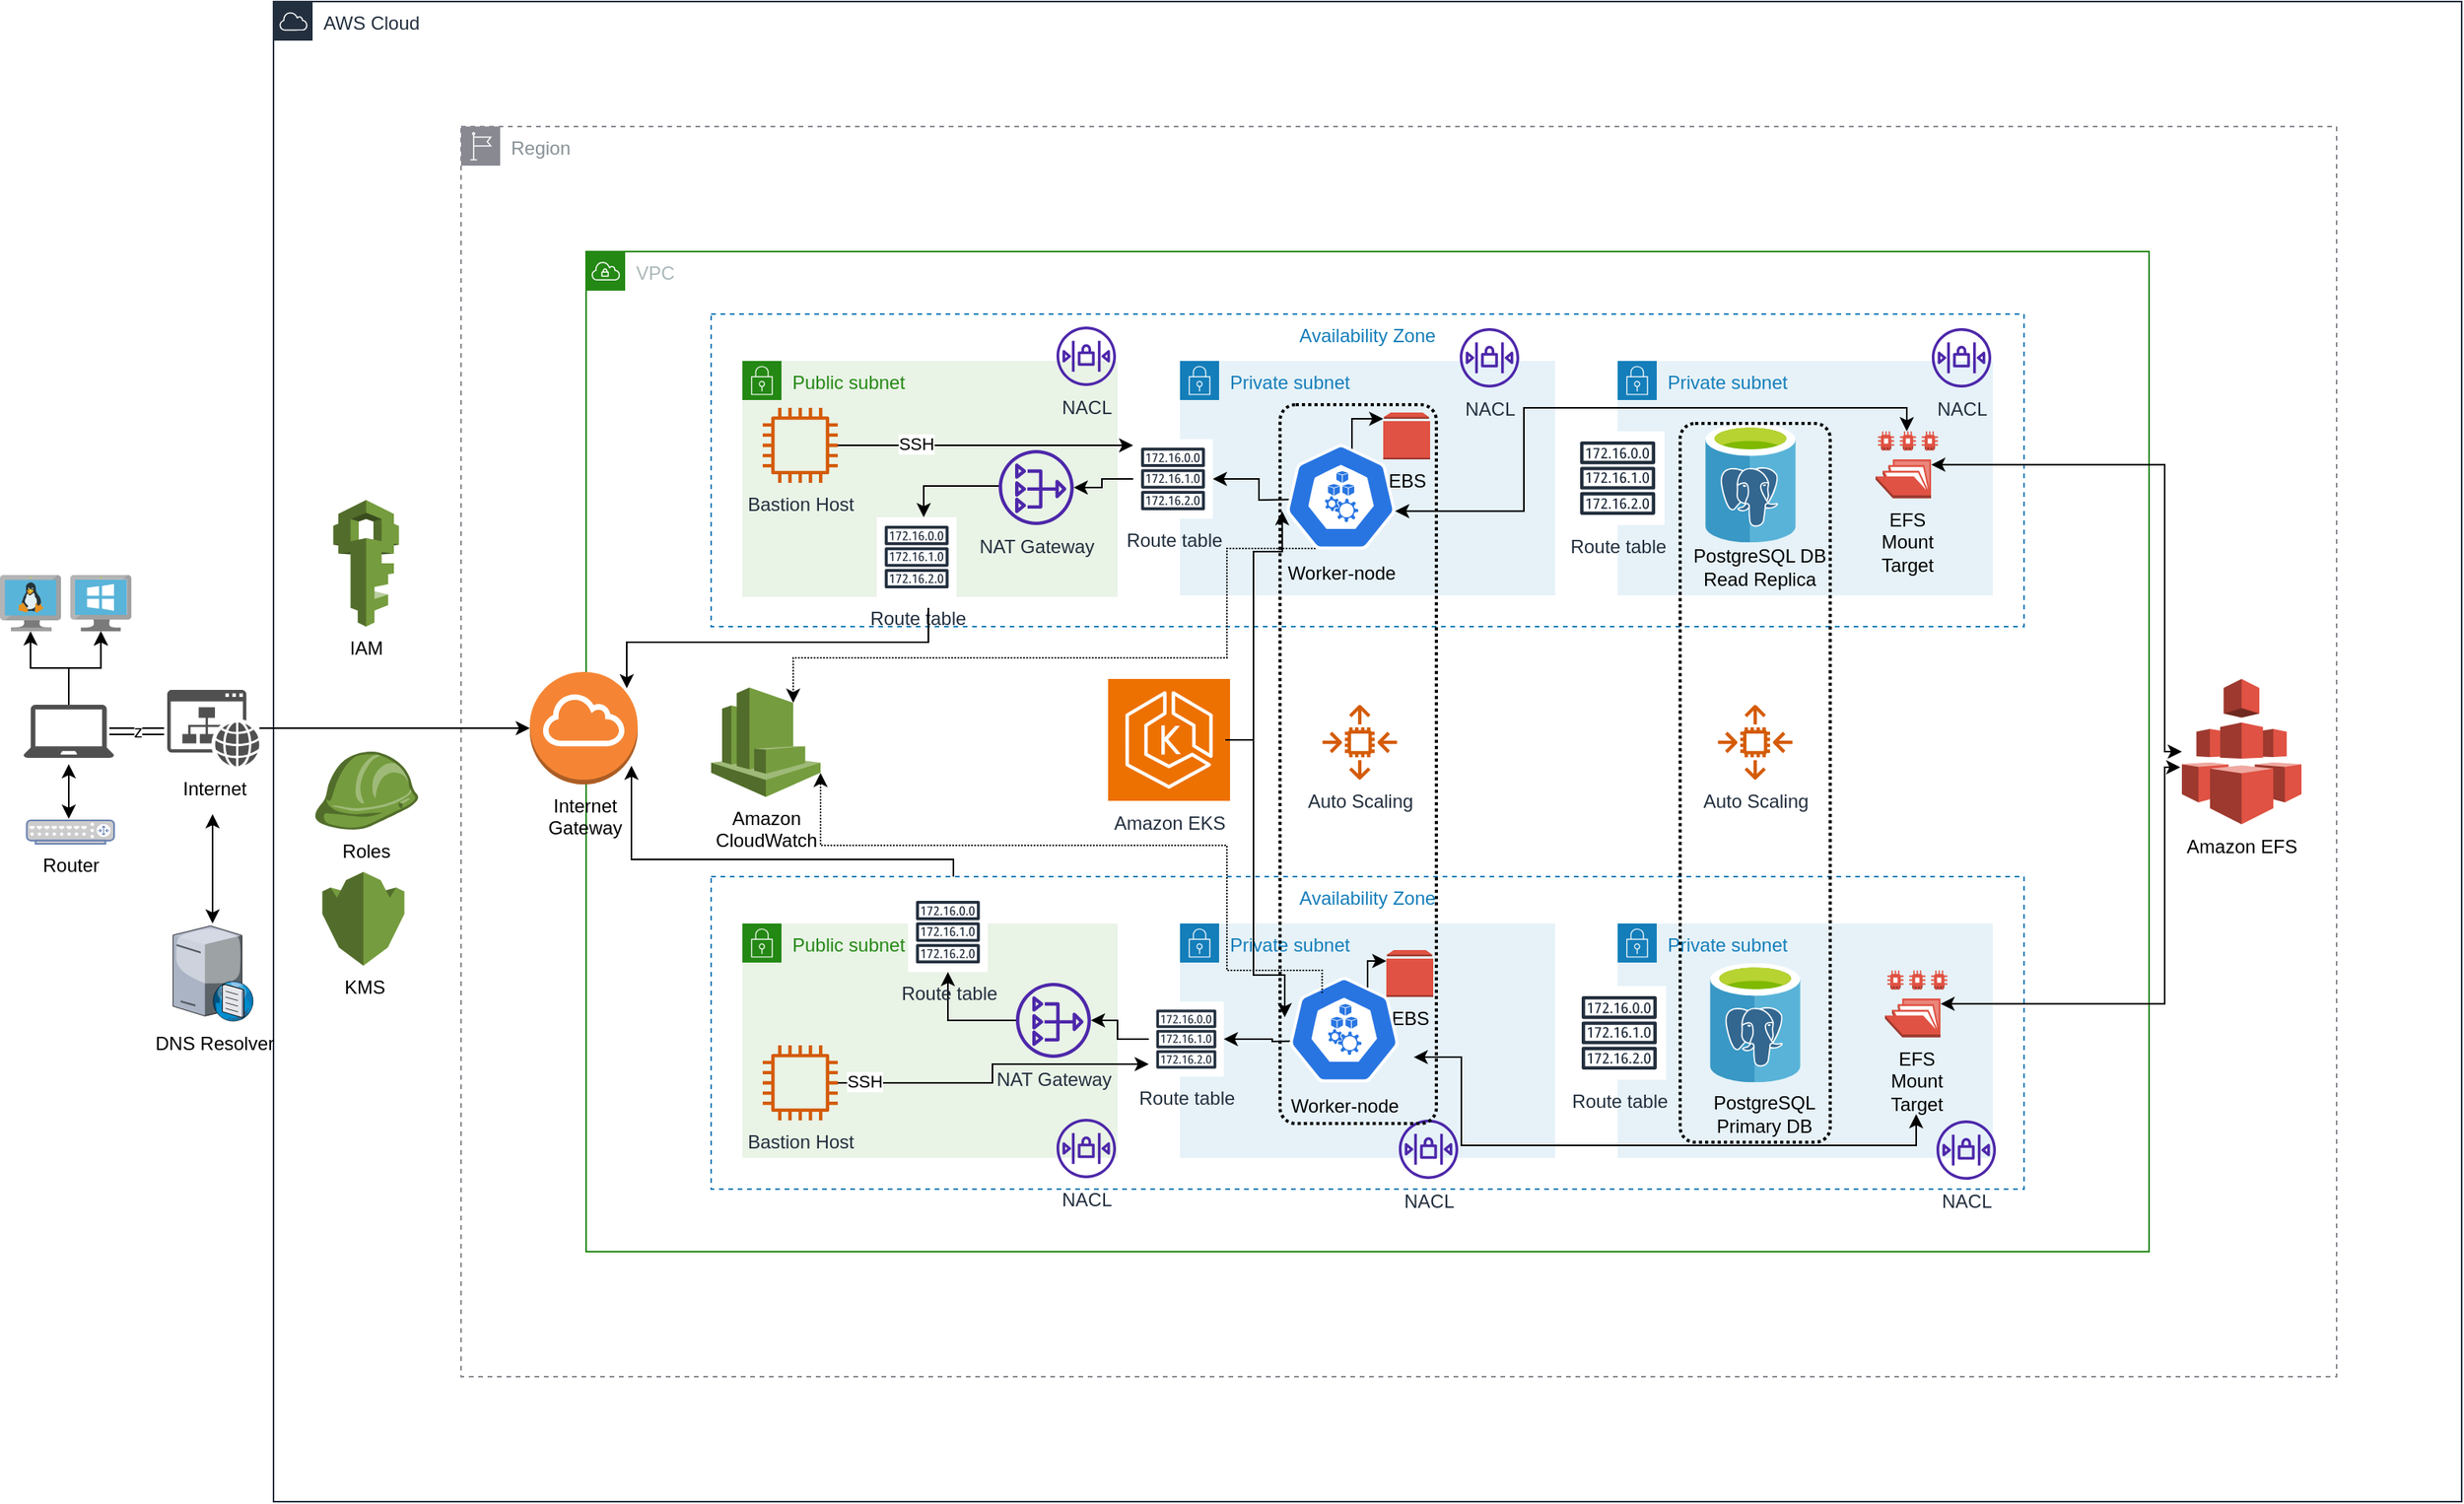 <mxfile version="22.0.8" type="github">
  <diagram name="Page-1" id="8b6d7hMV0Gz6170TD7ij">
    <mxGraphModel dx="2521" dy="1296" grid="1" gridSize="10" guides="1" tooltips="1" connect="1" arrows="1" fold="1" page="1" pageScale="1" pageWidth="1654" pageHeight="1169" math="0" shadow="0">
      <root>
        <mxCell id="0" />
        <mxCell id="1" parent="0" />
        <mxCell id="zMahYsYN_JZd5JUXkMAy-1" value="Region" style="sketch=0;outlineConnect=0;gradientColor=none;html=1;whiteSpace=wrap;fontSize=12;fontStyle=0;shape=mxgraph.aws4.group;grIcon=mxgraph.aws4.group_region;strokeColor=#888991;fillColor=none;verticalAlign=top;align=left;spacingLeft=30;fontColor=#879196;dashed=1;" parent="1" vertex="1">
          <mxGeometry x="320" y="120" width="1200" height="800" as="geometry" />
        </mxCell>
        <mxCell id="zMahYsYN_JZd5JUXkMAy-6" value="VPC" style="points=[[0,0],[0.25,0],[0.5,0],[0.75,0],[1,0],[1,0.25],[1,0.5],[1,0.75],[1,1],[0.75,1],[0.5,1],[0.25,1],[0,1],[0,0.75],[0,0.5],[0,0.25]];outlineConnect=0;gradientColor=none;html=1;whiteSpace=wrap;fontSize=12;fontStyle=0;container=1;pointerEvents=0;collapsible=0;recursiveResize=0;shape=mxgraph.aws4.group;grIcon=mxgraph.aws4.group_vpc;strokeColor=#248814;fillColor=none;verticalAlign=top;align=left;spacingLeft=30;fontColor=#AAB7B8;dashed=0;" parent="1" vertex="1">
          <mxGeometry x="400" y="200" width="1000" height="640" as="geometry" />
        </mxCell>
        <mxCell id="zMahYsYN_JZd5JUXkMAy-7" value="Availability Zone" style="fillColor=none;strokeColor=#147EBA;dashed=1;verticalAlign=top;fontStyle=0;fontColor=#147EBA;whiteSpace=wrap;html=1;" parent="zMahYsYN_JZd5JUXkMAy-6" vertex="1">
          <mxGeometry x="80" y="40" width="840" height="200" as="geometry" />
        </mxCell>
        <mxCell id="zMahYsYN_JZd5JUXkMAy-8" value="Availability Zone" style="fillColor=none;strokeColor=#147EBA;dashed=1;verticalAlign=top;fontStyle=0;fontColor=#147EBA;whiteSpace=wrap;html=1;" parent="zMahYsYN_JZd5JUXkMAy-6" vertex="1">
          <mxGeometry x="80" y="400" width="840" height="200" as="geometry" />
        </mxCell>
        <mxCell id="zMahYsYN_JZd5JUXkMAy-39" value="Internet&lt;br&gt;Gateway" style="outlineConnect=0;dashed=0;verticalLabelPosition=bottom;verticalAlign=top;align=center;html=1;shape=mxgraph.aws3.internet_gateway;fillColor=#F58534;gradientColor=none;" parent="zMahYsYN_JZd5JUXkMAy-6" vertex="1">
          <mxGeometry x="-36" y="269" width="69" height="72" as="geometry" />
        </mxCell>
        <mxCell id="zMahYsYN_JZd5JUXkMAy-28" value="AWS Cloud" style="points=[[0,0],[0.25,0],[0.5,0],[0.75,0],[1,0],[1,0.25],[1,0.5],[1,0.75],[1,1],[0.75,1],[0.5,1],[0.25,1],[0,1],[0,0.75],[0,0.5],[0,0.25]];outlineConnect=0;gradientColor=none;html=1;whiteSpace=wrap;fontSize=12;fontStyle=0;container=1;pointerEvents=0;collapsible=0;recursiveResize=0;shape=mxgraph.aws4.group;grIcon=mxgraph.aws4.group_aws_cloud;strokeColor=#232F3E;fillColor=none;verticalAlign=top;align=left;spacingLeft=30;fontColor=#232F3E;dashed=0;" parent="1" vertex="1">
          <mxGeometry x="200" y="40" width="1400" height="960" as="geometry" />
        </mxCell>
        <mxCell id="zMahYsYN_JZd5JUXkMAy-44" value="Private subnet" style="points=[[0,0],[0.25,0],[0.5,0],[0.75,0],[1,0],[1,0.25],[1,0.5],[1,0.75],[1,1],[0.75,1],[0.5,1],[0.25,1],[0,1],[0,0.75],[0,0.5],[0,0.25]];outlineConnect=0;gradientColor=none;html=1;whiteSpace=wrap;fontSize=12;fontStyle=0;container=1;pointerEvents=0;collapsible=0;recursiveResize=0;shape=mxgraph.aws4.group;grIcon=mxgraph.aws4.group_security_group;grStroke=0;strokeColor=#147EBA;fillColor=#E6F2F8;verticalAlign=top;align=left;spacingLeft=30;fontColor=#147EBA;dashed=0;" parent="zMahYsYN_JZd5JUXkMAy-28" vertex="1">
          <mxGeometry x="580" y="230" width="240" height="150" as="geometry" />
        </mxCell>
        <mxCell id="zMahYsYN_JZd5JUXkMAy-93" style="edgeStyle=orthogonalEdgeStyle;rounded=0;orthogonalLoop=1;jettySize=auto;html=1;" parent="zMahYsYN_JZd5JUXkMAy-44" target="zMahYsYN_JZd5JUXkMAy-54" edge="1">
          <mxGeometry relative="1" as="geometry">
            <mxPoint x="80" y="88.5" as="sourcePoint" />
          </mxGeometry>
        </mxCell>
        <mxCell id="zMahYsYN_JZd5JUXkMAy-94" style="edgeStyle=orthogonalEdgeStyle;rounded=0;orthogonalLoop=1;jettySize=auto;html=1;" parent="zMahYsYN_JZd5JUXkMAy-44" target="zMahYsYN_JZd5JUXkMAy-79" edge="1">
          <mxGeometry relative="1" as="geometry">
            <Array as="points">
              <mxPoint x="110" y="37" />
            </Array>
            <mxPoint x="110" y="57" as="sourcePoint" />
          </mxGeometry>
        </mxCell>
        <mxCell id="zMahYsYN_JZd5JUXkMAy-54" value="Route table" style="sketch=0;outlineConnect=0;fontColor=#232F3E;gradientColor=none;strokeColor=#232F3E;fillColor=#ffffff;dashed=0;verticalLabelPosition=bottom;verticalAlign=top;align=center;html=1;fontSize=12;fontStyle=0;aspect=fixed;shape=mxgraph.aws4.resourceIcon;resIcon=mxgraph.aws4.route_table;" parent="zMahYsYN_JZd5JUXkMAy-44" vertex="1">
          <mxGeometry x="-30" y="50" width="51" height="51" as="geometry" />
        </mxCell>
        <mxCell id="zMahYsYN_JZd5JUXkMAy-79" value="EBS" style="outlineConnect=0;dashed=0;verticalLabelPosition=bottom;verticalAlign=top;align=center;html=1;shape=mxgraph.aws3.volume;fillColor=#E05243;gradientColor=none;" parent="zMahYsYN_JZd5JUXkMAy-44" vertex="1">
          <mxGeometry x="130" y="33" width="30" height="30" as="geometry" />
        </mxCell>
        <mxCell id="zMahYsYN_JZd5JUXkMAy-121" value="NACL" style="sketch=0;outlineConnect=0;fontColor=#232F3E;gradientColor=none;fillColor=#4D27AA;strokeColor=none;dashed=0;verticalLabelPosition=bottom;verticalAlign=top;align=center;html=1;fontSize=12;fontStyle=0;aspect=fixed;pointerEvents=1;shape=mxgraph.aws4.network_access_control_list;" parent="zMahYsYN_JZd5JUXkMAy-44" vertex="1">
          <mxGeometry x="179" y="-21" width="38" height="38" as="geometry" />
        </mxCell>
        <mxCell id="zMahYsYN_JZd5JUXkMAy-45" value="Private subnet" style="points=[[0,0],[0.25,0],[0.5,0],[0.75,0],[1,0],[1,0.25],[1,0.5],[1,0.75],[1,1],[0.75,1],[0.5,1],[0.25,1],[0,1],[0,0.75],[0,0.5],[0,0.25]];outlineConnect=0;gradientColor=none;html=1;whiteSpace=wrap;fontSize=12;fontStyle=0;container=1;pointerEvents=0;collapsible=0;recursiveResize=0;shape=mxgraph.aws4.group;grIcon=mxgraph.aws4.group_security_group;grStroke=0;strokeColor=#147EBA;fillColor=#E6F2F8;verticalAlign=top;align=left;spacingLeft=30;fontColor=#147EBA;dashed=0;" parent="zMahYsYN_JZd5JUXkMAy-28" vertex="1">
          <mxGeometry x="860" y="230" width="240" height="150" as="geometry" />
        </mxCell>
        <mxCell id="zMahYsYN_JZd5JUXkMAy-53" value="Route table" style="sketch=0;outlineConnect=0;fontColor=#232F3E;gradientColor=none;strokeColor=#232F3E;fillColor=#ffffff;dashed=0;verticalLabelPosition=bottom;verticalAlign=top;align=center;html=1;fontSize=12;fontStyle=0;aspect=fixed;shape=mxgraph.aws4.resourceIcon;resIcon=mxgraph.aws4.route_table;" parent="zMahYsYN_JZd5JUXkMAy-45" vertex="1">
          <mxGeometry x="-30" y="45" width="60" height="60" as="geometry" />
        </mxCell>
        <mxCell id="zMahYsYN_JZd5JUXkMAy-85" value="" style="image;sketch=0;aspect=fixed;html=1;points=[];align=center;fontSize=12;image=img/lib/mscae/Azure_Database_for_PostgreSQL_servers.svg;" parent="zMahYsYN_JZd5JUXkMAy-45" vertex="1">
          <mxGeometry x="56" y="39.84" width="58" height="76.32" as="geometry" />
        </mxCell>
        <mxCell id="zMahYsYN_JZd5JUXkMAy-88" value="PostgreSQL DB&lt;br&gt;Read Replica" style="text;strokeColor=none;align=center;fillColor=none;html=1;verticalAlign=middle;whiteSpace=wrap;rounded=0;" parent="zMahYsYN_JZd5JUXkMAy-45" vertex="1">
          <mxGeometry x="44" y="117.16" width="94" height="30" as="geometry" />
        </mxCell>
        <mxCell id="zMahYsYN_JZd5JUXkMAy-111" value="EFS &lt;br&gt;Mount&lt;br&gt;Target" style="outlineConnect=0;dashed=0;verticalLabelPosition=bottom;verticalAlign=top;align=center;html=1;shape=mxgraph.aws3.efs_share;fillColor=#E05243;gradientColor=none;" parent="zMahYsYN_JZd5JUXkMAy-45" vertex="1">
          <mxGeometry x="165" y="45" width="40" height="42.84" as="geometry" />
        </mxCell>
        <mxCell id="zMahYsYN_JZd5JUXkMAy-119" value="NACL" style="sketch=0;outlineConnect=0;fontColor=#232F3E;gradientColor=none;fillColor=#4D27AA;strokeColor=none;dashed=0;verticalLabelPosition=bottom;verticalAlign=top;align=center;html=1;fontSize=12;fontStyle=0;aspect=fixed;pointerEvents=1;shape=mxgraph.aws4.network_access_control_list;" parent="zMahYsYN_JZd5JUXkMAy-45" vertex="1">
          <mxGeometry x="201" y="-21" width="38" height="38" as="geometry" />
        </mxCell>
        <mxCell id="zMahYsYN_JZd5JUXkMAy-47" value="Private subnet" style="points=[[0,0],[0.25,0],[0.5,0],[0.75,0],[1,0],[1,0.25],[1,0.5],[1,0.75],[1,1],[0.75,1],[0.5,1],[0.25,1],[0,1],[0,0.75],[0,0.5],[0,0.25]];outlineConnect=0;gradientColor=none;html=1;whiteSpace=wrap;fontSize=12;fontStyle=0;container=1;pointerEvents=0;collapsible=0;recursiveResize=0;shape=mxgraph.aws4.group;grIcon=mxgraph.aws4.group_security_group;grStroke=0;strokeColor=#147EBA;fillColor=#E6F2F8;verticalAlign=top;align=left;spacingLeft=30;fontColor=#147EBA;dashed=0;" parent="zMahYsYN_JZd5JUXkMAy-28" vertex="1">
          <mxGeometry x="580" y="590" width="240" height="150" as="geometry" />
        </mxCell>
        <mxCell id="zMahYsYN_JZd5JUXkMAy-63" value="Route table" style="sketch=0;outlineConnect=0;fontColor=#232F3E;gradientColor=none;strokeColor=#232F3E;fillColor=#ffffff;dashed=0;verticalLabelPosition=bottom;verticalAlign=top;align=center;html=1;fontSize=12;fontStyle=0;aspect=fixed;shape=mxgraph.aws4.resourceIcon;resIcon=mxgraph.aws4.route_table;" parent="zMahYsYN_JZd5JUXkMAy-47" vertex="1">
          <mxGeometry x="-20" y="50" width="48" height="48" as="geometry" />
        </mxCell>
        <mxCell id="zMahYsYN_JZd5JUXkMAy-95" style="edgeStyle=orthogonalEdgeStyle;rounded=0;orthogonalLoop=1;jettySize=auto;html=1;" parent="zMahYsYN_JZd5JUXkMAy-47" target="zMahYsYN_JZd5JUXkMAy-63" edge="1">
          <mxGeometry relative="1" as="geometry">
            <mxPoint x="90" y="75" as="sourcePoint" />
          </mxGeometry>
        </mxCell>
        <mxCell id="zMahYsYN_JZd5JUXkMAy-96" style="edgeStyle=orthogonalEdgeStyle;rounded=0;orthogonalLoop=1;jettySize=auto;html=1;" parent="zMahYsYN_JZd5JUXkMAy-47" target="zMahYsYN_JZd5JUXkMAy-80" edge="1">
          <mxGeometry relative="1" as="geometry">
            <Array as="points">
              <mxPoint x="120" y="24" />
            </Array>
            <mxPoint x="120" y="43.5" as="sourcePoint" />
          </mxGeometry>
        </mxCell>
        <mxCell id="zMahYsYN_JZd5JUXkMAy-80" value="EBS" style="outlineConnect=0;dashed=0;verticalLabelPosition=bottom;verticalAlign=top;align=center;html=1;shape=mxgraph.aws3.volume;fillColor=#E05243;gradientColor=none;" parent="zMahYsYN_JZd5JUXkMAy-47" vertex="1">
          <mxGeometry x="132" y="17" width="30" height="30" as="geometry" />
        </mxCell>
        <mxCell id="zMahYsYN_JZd5JUXkMAy-118" value="NACL" style="sketch=0;outlineConnect=0;fontColor=#232F3E;gradientColor=none;fillColor=#4D27AA;strokeColor=none;dashed=0;verticalLabelPosition=bottom;verticalAlign=top;align=center;html=1;fontSize=12;fontStyle=0;aspect=fixed;pointerEvents=1;shape=mxgraph.aws4.network_access_control_list;" parent="zMahYsYN_JZd5JUXkMAy-47" vertex="1">
          <mxGeometry x="140" y="125.5" width="38" height="38" as="geometry" />
        </mxCell>
        <mxCell id="Ch-lbvPgT-3TGhZs1tBC-5" value="Worker-node" style="sketch=0;html=1;dashed=0;whitespace=wrap;fillColor=#2875E2;strokeColor=#ffffff;points=[[0.005,0.63,0],[0.1,0.2,0],[0.9,0.2,0],[0.5,0,0],[0.995,0.63,0],[0.72,0.99,0],[0.5,1,0],[0.28,0.99,0]];verticalLabelPosition=bottom;align=center;verticalAlign=top;shape=mxgraph.kubernetes.icon;prIcon=node" vertex="1" parent="zMahYsYN_JZd5JUXkMAy-47">
          <mxGeometry x="70" y="33" width="70" height="70" as="geometry" />
        </mxCell>
        <mxCell id="zMahYsYN_JZd5JUXkMAy-43" value="Public subnet" style="points=[[0,0],[0.25,0],[0.5,0],[0.75,0],[1,0],[1,0.25],[1,0.5],[1,0.75],[1,1],[0.75,1],[0.5,1],[0.25,1],[0,1],[0,0.75],[0,0.5],[0,0.25]];outlineConnect=0;gradientColor=none;html=1;whiteSpace=wrap;fontSize=12;fontStyle=0;container=1;pointerEvents=0;collapsible=0;recursiveResize=0;shape=mxgraph.aws4.group;grIcon=mxgraph.aws4.group_security_group;grStroke=0;strokeColor=#248814;fillColor=#E9F3E6;verticalAlign=top;align=left;spacingLeft=30;fontColor=#248814;dashed=0;" parent="zMahYsYN_JZd5JUXkMAy-28" vertex="1">
          <mxGeometry x="300" y="230" width="240" height="151" as="geometry" />
        </mxCell>
        <mxCell id="zMahYsYN_JZd5JUXkMAy-52" value="NAT Gateway&lt;br&gt;" style="sketch=0;outlineConnect=0;fontColor=#232F3E;gradientColor=none;fillColor=#4D27AA;strokeColor=none;dashed=0;verticalLabelPosition=bottom;verticalAlign=top;align=center;html=1;fontSize=12;fontStyle=0;aspect=fixed;pointerEvents=1;shape=mxgraph.aws4.nat_gateway;" parent="zMahYsYN_JZd5JUXkMAy-43" vertex="1">
          <mxGeometry x="164" y="57" width="48" height="48" as="geometry" />
        </mxCell>
        <mxCell id="zMahYsYN_JZd5JUXkMAy-49" value="Bastion Host" style="sketch=0;outlineConnect=0;fontColor=#232F3E;gradientColor=none;fillColor=#D45B07;strokeColor=none;dashed=0;verticalLabelPosition=bottom;verticalAlign=top;align=center;html=1;fontSize=12;fontStyle=0;aspect=fixed;pointerEvents=1;shape=mxgraph.aws4.instance2;" parent="zMahYsYN_JZd5JUXkMAy-43" vertex="1">
          <mxGeometry x="13" y="30" width="48" height="48" as="geometry" />
        </mxCell>
        <mxCell id="zMahYsYN_JZd5JUXkMAy-69" style="edgeStyle=orthogonalEdgeStyle;rounded=0;orthogonalLoop=1;jettySize=auto;html=1;startArrow=classic;startFill=1;endArrow=none;endFill=0;" parent="zMahYsYN_JZd5JUXkMAy-43" source="zMahYsYN_JZd5JUXkMAy-59" target="zMahYsYN_JZd5JUXkMAy-52" edge="1">
          <mxGeometry relative="1" as="geometry">
            <Array as="points">
              <mxPoint x="116" y="80" />
            </Array>
          </mxGeometry>
        </mxCell>
        <mxCell id="zMahYsYN_JZd5JUXkMAy-59" value="Route table" style="sketch=0;outlineConnect=0;fontColor=#232F3E;gradientColor=none;strokeColor=#232F3E;fillColor=#ffffff;dashed=0;verticalLabelPosition=bottom;verticalAlign=top;align=center;html=1;fontSize=12;fontStyle=0;aspect=fixed;shape=mxgraph.aws4.resourceIcon;resIcon=mxgraph.aws4.route_table;" parent="zMahYsYN_JZd5JUXkMAy-43" vertex="1">
          <mxGeometry x="86" y="100" width="51" height="51" as="geometry" />
        </mxCell>
        <mxCell id="zMahYsYN_JZd5JUXkMAy-122" value="NACL" style="sketch=0;outlineConnect=0;fontColor=#232F3E;gradientColor=none;fillColor=#4D27AA;strokeColor=none;dashed=0;verticalLabelPosition=bottom;verticalAlign=top;align=center;html=1;fontSize=12;fontStyle=0;aspect=fixed;pointerEvents=1;shape=mxgraph.aws4.network_access_control_list;" parent="zMahYsYN_JZd5JUXkMAy-43" vertex="1">
          <mxGeometry x="201" y="-22" width="38" height="38" as="geometry" />
        </mxCell>
        <mxCell id="zMahYsYN_JZd5JUXkMAy-46" value="Public subnet" style="points=[[0,0],[0.25,0],[0.5,0],[0.75,0],[1,0],[1,0.25],[1,0.5],[1,0.75],[1,1],[0.75,1],[0.5,1],[0.25,1],[0,1],[0,0.75],[0,0.5],[0,0.25]];outlineConnect=0;gradientColor=none;html=1;whiteSpace=wrap;fontSize=12;fontStyle=0;container=1;pointerEvents=0;collapsible=0;recursiveResize=0;shape=mxgraph.aws4.group;grIcon=mxgraph.aws4.group_security_group;grStroke=0;strokeColor=#248814;fillColor=#E9F3E6;verticalAlign=top;align=left;spacingLeft=30;fontColor=#248814;dashed=0;" parent="zMahYsYN_JZd5JUXkMAy-28" vertex="1">
          <mxGeometry x="300" y="590" width="240" height="150" as="geometry" />
        </mxCell>
        <mxCell id="zMahYsYN_JZd5JUXkMAy-50" value="Bastion Host" style="sketch=0;outlineConnect=0;fontColor=#232F3E;gradientColor=none;fillColor=#D45B07;strokeColor=none;dashed=0;verticalLabelPosition=bottom;verticalAlign=top;align=center;html=1;fontSize=12;fontStyle=0;aspect=fixed;pointerEvents=1;shape=mxgraph.aws4.instance2;" parent="zMahYsYN_JZd5JUXkMAy-46" vertex="1">
          <mxGeometry x="13" y="78" width="48" height="48" as="geometry" />
        </mxCell>
        <mxCell id="zMahYsYN_JZd5JUXkMAy-65" style="edgeStyle=orthogonalEdgeStyle;rounded=0;orthogonalLoop=1;jettySize=auto;html=1;" parent="zMahYsYN_JZd5JUXkMAy-46" source="zMahYsYN_JZd5JUXkMAy-51" target="zMahYsYN_JZd5JUXkMAy-60" edge="1">
          <mxGeometry relative="1" as="geometry" />
        </mxCell>
        <mxCell id="zMahYsYN_JZd5JUXkMAy-51" value="NAT Gateway&lt;br&gt;" style="sketch=0;outlineConnect=0;fontColor=#232F3E;gradientColor=none;fillColor=#4D27AA;strokeColor=none;dashed=0;verticalLabelPosition=bottom;verticalAlign=top;align=center;html=1;fontSize=12;fontStyle=0;aspect=fixed;pointerEvents=1;shape=mxgraph.aws4.nat_gateway;" parent="zMahYsYN_JZd5JUXkMAy-46" vertex="1">
          <mxGeometry x="175" y="38" width="48" height="48" as="geometry" />
        </mxCell>
        <mxCell id="zMahYsYN_JZd5JUXkMAy-60" value="Route table" style="sketch=0;outlineConnect=0;fontColor=#232F3E;gradientColor=none;strokeColor=#232F3E;fillColor=#ffffff;dashed=0;verticalLabelPosition=bottom;verticalAlign=top;align=center;html=1;fontSize=12;fontStyle=0;aspect=fixed;shape=mxgraph.aws4.resourceIcon;resIcon=mxgraph.aws4.route_table;" parent="zMahYsYN_JZd5JUXkMAy-46" vertex="1">
          <mxGeometry x="106" y="-20" width="51" height="51" as="geometry" />
        </mxCell>
        <mxCell id="zMahYsYN_JZd5JUXkMAy-123" value="NACL" style="sketch=0;outlineConnect=0;fontColor=#232F3E;gradientColor=none;fillColor=#4D27AA;strokeColor=none;dashed=0;verticalLabelPosition=bottom;verticalAlign=top;align=center;html=1;fontSize=12;fontStyle=0;aspect=fixed;pointerEvents=1;shape=mxgraph.aws4.network_access_control_list;" parent="zMahYsYN_JZd5JUXkMAy-46" vertex="1">
          <mxGeometry x="201" y="125" width="38" height="38" as="geometry" />
        </mxCell>
        <mxCell id="zMahYsYN_JZd5JUXkMAy-26" value="IAM" style="outlineConnect=0;dashed=0;verticalLabelPosition=bottom;verticalAlign=top;align=center;html=1;shape=mxgraph.aws3.iam;fillColor=#759C3E;gradientColor=none;" parent="zMahYsYN_JZd5JUXkMAy-28" vertex="1">
          <mxGeometry x="38.25" y="319" width="42" height="81" as="geometry" />
        </mxCell>
        <mxCell id="zMahYsYN_JZd5JUXkMAy-48" value="Private subnet" style="points=[[0,0],[0.25,0],[0.5,0],[0.75,0],[1,0],[1,0.25],[1,0.5],[1,0.75],[1,1],[0.75,1],[0.5,1],[0.25,1],[0,1],[0,0.75],[0,0.5],[0,0.25]];outlineConnect=0;gradientColor=none;html=1;whiteSpace=wrap;fontSize=12;fontStyle=0;container=1;pointerEvents=0;collapsible=0;recursiveResize=0;shape=mxgraph.aws4.group;grIcon=mxgraph.aws4.group_security_group;grStroke=0;strokeColor=#147EBA;fillColor=#E6F2F8;verticalAlign=top;align=left;spacingLeft=30;fontColor=#147EBA;dashed=0;" parent="zMahYsYN_JZd5JUXkMAy-28" vertex="1">
          <mxGeometry x="860" y="590" width="240" height="150" as="geometry" />
        </mxCell>
        <mxCell id="zMahYsYN_JZd5JUXkMAy-62" value="Route table" style="sketch=0;outlineConnect=0;fontColor=#232F3E;gradientColor=none;strokeColor=#232F3E;fillColor=#ffffff;dashed=0;verticalLabelPosition=bottom;verticalAlign=top;align=center;html=1;fontSize=12;fontStyle=0;aspect=fixed;shape=mxgraph.aws4.resourceIcon;resIcon=mxgraph.aws4.route_table;" parent="zMahYsYN_JZd5JUXkMAy-48" vertex="1">
          <mxGeometry x="-29" y="40" width="60" height="60" as="geometry" />
        </mxCell>
        <mxCell id="zMahYsYN_JZd5JUXkMAy-89" value="" style="image;sketch=0;aspect=fixed;html=1;points=[];align=center;fontSize=12;image=img/lib/mscae/Azure_Database_for_PostgreSQL_servers.svg;" parent="zMahYsYN_JZd5JUXkMAy-48" vertex="1">
          <mxGeometry x="59" y="25.34" width="58" height="76.32" as="geometry" />
        </mxCell>
        <mxCell id="zMahYsYN_JZd5JUXkMAy-90" value="PostgreSQL&lt;br&gt;Primary DB" style="text;strokeColor=none;align=center;fillColor=none;html=1;verticalAlign=middle;whiteSpace=wrap;rounded=0;" parent="zMahYsYN_JZd5JUXkMAy-48" vertex="1">
          <mxGeometry x="47" y="106.66" width="94" height="30" as="geometry" />
        </mxCell>
        <mxCell id="zMahYsYN_JZd5JUXkMAy-57" style="edgeStyle=orthogonalEdgeStyle;rounded=0;orthogonalLoop=1;jettySize=auto;html=1;" parent="zMahYsYN_JZd5JUXkMAy-28" source="zMahYsYN_JZd5JUXkMAy-54" target="zMahYsYN_JZd5JUXkMAy-52" edge="1">
          <mxGeometry relative="1" as="geometry" />
        </mxCell>
        <mxCell id="zMahYsYN_JZd5JUXkMAy-64" style="edgeStyle=orthogonalEdgeStyle;rounded=0;orthogonalLoop=1;jettySize=auto;html=1;" parent="zMahYsYN_JZd5JUXkMAy-28" source="zMahYsYN_JZd5JUXkMAy-63" target="zMahYsYN_JZd5JUXkMAy-51" edge="1">
          <mxGeometry relative="1" as="geometry" />
        </mxCell>
        <mxCell id="zMahYsYN_JZd5JUXkMAy-72" style="edgeStyle=orthogonalEdgeStyle;rounded=0;orthogonalLoop=1;jettySize=auto;html=1;" parent="zMahYsYN_JZd5JUXkMAy-28" source="zMahYsYN_JZd5JUXkMAy-50" target="zMahYsYN_JZd5JUXkMAy-63" edge="1">
          <mxGeometry relative="1" as="geometry">
            <Array as="points">
              <mxPoint x="460" y="692" />
              <mxPoint x="460" y="680" />
            </Array>
          </mxGeometry>
        </mxCell>
        <mxCell id="zMahYsYN_JZd5JUXkMAy-73" value="SSH" style="edgeLabel;html=1;align=center;verticalAlign=middle;resizable=0;points=[];" parent="zMahYsYN_JZd5JUXkMAy-72" vertex="1" connectable="0">
          <mxGeometry x="-0.853" y="2" relative="1" as="geometry">
            <mxPoint x="1" y="1" as="offset" />
          </mxGeometry>
        </mxCell>
        <mxCell id="zMahYsYN_JZd5JUXkMAy-74" style="edgeStyle=orthogonalEdgeStyle;rounded=0;orthogonalLoop=1;jettySize=auto;html=1;" parent="zMahYsYN_JZd5JUXkMAy-28" source="zMahYsYN_JZd5JUXkMAy-49" target="zMahYsYN_JZd5JUXkMAy-54" edge="1">
          <mxGeometry relative="1" as="geometry">
            <Array as="points">
              <mxPoint x="500" y="284" />
              <mxPoint x="500" y="284" />
            </Array>
          </mxGeometry>
        </mxCell>
        <mxCell id="zMahYsYN_JZd5JUXkMAy-75" value="SSH" style="edgeLabel;html=1;align=center;verticalAlign=middle;resizable=0;points=[];" parent="zMahYsYN_JZd5JUXkMAy-74" vertex="1" connectable="0">
          <mxGeometry x="-0.487" y="2" relative="1" as="geometry">
            <mxPoint x="1" y="1" as="offset" />
          </mxGeometry>
        </mxCell>
        <mxCell id="zMahYsYN_JZd5JUXkMAy-81" value="Auto Scaling" style="sketch=0;outlineConnect=0;fontColor=#232F3E;gradientColor=none;fillColor=#D45B07;strokeColor=none;dashed=0;verticalLabelPosition=bottom;verticalAlign=top;align=center;html=1;fontSize=12;fontStyle=0;aspect=fixed;pointerEvents=1;shape=mxgraph.aws4.auto_scaling2;" parent="zMahYsYN_JZd5JUXkMAy-28" vertex="1">
          <mxGeometry x="671" y="450" width="48" height="48" as="geometry" />
        </mxCell>
        <mxCell id="zMahYsYN_JZd5JUXkMAy-82" value="Auto Scaling" style="sketch=0;outlineConnect=0;fontColor=#232F3E;gradientColor=none;fillColor=#D45B07;strokeColor=none;dashed=0;verticalLabelPosition=bottom;verticalAlign=top;align=center;html=1;fontSize=12;fontStyle=0;aspect=fixed;pointerEvents=1;shape=mxgraph.aws4.auto_scaling2;" parent="zMahYsYN_JZd5JUXkMAy-28" vertex="1">
          <mxGeometry x="924" y="450" width="48" height="48" as="geometry" />
        </mxCell>
        <mxCell id="zMahYsYN_JZd5JUXkMAy-114" style="edgeStyle=orthogonalEdgeStyle;rounded=0;orthogonalLoop=1;jettySize=auto;html=1;entryX=0.992;entryY=0.794;entryDx=0;entryDy=0;entryPerimeter=0;startArrow=classic;startFill=1;" parent="zMahYsYN_JZd5JUXkMAy-28" edge="1">
          <mxGeometry relative="1" as="geometry">
            <mxPoint x="1051" y="712" as="sourcePoint" />
            <mxPoint x="729.52" y="675.522" as="targetPoint" />
            <Array as="points">
              <mxPoint x="1051" y="732" />
              <mxPoint x="760" y="732" />
              <mxPoint x="760" y="676" />
            </Array>
          </mxGeometry>
        </mxCell>
        <mxCell id="zMahYsYN_JZd5JUXkMAy-112" value="EFS &lt;br&gt;Mount&lt;br&gt;Target" style="outlineConnect=0;dashed=0;verticalLabelPosition=bottom;verticalAlign=top;align=center;html=1;shape=mxgraph.aws3.efs_share;fillColor=#E05243;gradientColor=none;" parent="zMahYsYN_JZd5JUXkMAy-28" vertex="1">
          <mxGeometry x="1031" y="620" width="40" height="42.84" as="geometry" />
        </mxCell>
        <mxCell id="zMahYsYN_JZd5JUXkMAy-120" value="NACL" style="sketch=0;outlineConnect=0;fontColor=#232F3E;gradientColor=none;fillColor=#4D27AA;strokeColor=none;dashed=0;verticalLabelPosition=bottom;verticalAlign=top;align=center;html=1;fontSize=12;fontStyle=0;aspect=fixed;pointerEvents=1;shape=mxgraph.aws4.network_access_control_list;" parent="zMahYsYN_JZd5JUXkMAy-28" vertex="1">
          <mxGeometry x="1064" y="716" width="38" height="38" as="geometry" />
        </mxCell>
        <mxCell id="zMahYsYN_JZd5JUXkMAy-127" value="Amazon&lt;br&gt;CloudWatch" style="outlineConnect=0;dashed=0;verticalLabelPosition=bottom;verticalAlign=top;align=center;html=1;shape=mxgraph.aws3.cloudwatch;fillColor=#759C3E;gradientColor=none;" parent="zMahYsYN_JZd5JUXkMAy-28" vertex="1">
          <mxGeometry x="280" y="439" width="70" height="70" as="geometry" />
        </mxCell>
        <mxCell id="zMahYsYN_JZd5JUXkMAy-129" style="edgeStyle=orthogonalEdgeStyle;rounded=0;orthogonalLoop=1;jettySize=auto;html=1;exitX=0.015;exitY=0.015;exitDx=0;exitDy=0;exitPerimeter=0;entryX=1;entryY=0.78;entryDx=0;entryDy=0;entryPerimeter=0;dashed=1;dashPattern=1 1;" parent="zMahYsYN_JZd5JUXkMAy-28" target="zMahYsYN_JZd5JUXkMAy-127" edge="1">
          <mxGeometry relative="1" as="geometry">
            <Array as="points">
              <mxPoint x="671" y="620" />
              <mxPoint x="610" y="620" />
              <mxPoint x="610" y="540" />
              <mxPoint x="350" y="540" />
            </Array>
            <mxPoint x="670.9" y="634.445" as="sourcePoint" />
          </mxGeometry>
        </mxCell>
        <mxCell id="zMahYsYN_JZd5JUXkMAy-130" style="edgeStyle=orthogonalEdgeStyle;rounded=0;orthogonalLoop=1;jettySize=auto;html=1;exitX=0.23;exitY=0.77;exitDx=0;exitDy=0;exitPerimeter=0;entryX=0.75;entryY=0.14;entryDx=0;entryDy=0;entryPerimeter=0;dashed=1;dashPattern=1 1;" parent="zMahYsYN_JZd5JUXkMAy-28" target="zMahYsYN_JZd5JUXkMAy-127" edge="1">
          <mxGeometry relative="1" as="geometry">
            <Array as="points">
              <mxPoint x="680" y="336" />
              <mxPoint x="680" y="350" />
              <mxPoint x="610" y="350" />
              <mxPoint x="610" y="420" />
              <mxPoint x="333" y="420" />
            </Array>
            <mxPoint x="673.8" y="335.51" as="sourcePoint" />
          </mxGeometry>
        </mxCell>
        <mxCell id="zMahYsYN_JZd5JUXkMAy-92" value="" style="rounded=1;arcSize=10;dashed=1;fillColor=none;gradientColor=none;dashPattern=1 1;strokeWidth=2;" parent="zMahYsYN_JZd5JUXkMAy-28" vertex="1">
          <mxGeometry x="900" y="270" width="96" height="460" as="geometry" />
        </mxCell>
        <mxCell id="Ch-lbvPgT-3TGhZs1tBC-14" value="Roles" style="outlineConnect=0;dashed=0;verticalLabelPosition=bottom;verticalAlign=top;align=center;html=1;shape=mxgraph.aws3.role;fillColor=#759C3E;gradientColor=none;" vertex="1" parent="zMahYsYN_JZd5JUXkMAy-28">
          <mxGeometry x="26" y="480" width="66.5" height="50" as="geometry" />
        </mxCell>
        <mxCell id="Ch-lbvPgT-3TGhZs1tBC-15" value="KMS" style="outlineConnect=0;dashed=0;verticalLabelPosition=bottom;verticalAlign=top;align=center;html=1;shape=mxgraph.aws3.kms;fillColor=#759C3E;gradientColor=none;" vertex="1" parent="zMahYsYN_JZd5JUXkMAy-28">
          <mxGeometry x="31.25" y="557" width="52.5" height="60" as="geometry" />
        </mxCell>
        <mxCell id="zMahYsYN_JZd5JUXkMAy-15" value="" style="edgeStyle=orthogonalEdgeStyle;rounded=0;orthogonalLoop=1;jettySize=auto;html=1;" parent="1" source="zMahYsYN_JZd5JUXkMAy-11" target="zMahYsYN_JZd5JUXkMAy-14" edge="1">
          <mxGeometry relative="1" as="geometry" />
        </mxCell>
        <mxCell id="zMahYsYN_JZd5JUXkMAy-16" value="" style="edgeStyle=orthogonalEdgeStyle;rounded=0;orthogonalLoop=1;jettySize=auto;html=1;" parent="1" source="zMahYsYN_JZd5JUXkMAy-11" target="zMahYsYN_JZd5JUXkMAy-14" edge="1">
          <mxGeometry relative="1" as="geometry" />
        </mxCell>
        <mxCell id="zMahYsYN_JZd5JUXkMAy-17" style="edgeStyle=orthogonalEdgeStyle;rounded=0;orthogonalLoop=1;jettySize=auto;html=1;" parent="1" source="zMahYsYN_JZd5JUXkMAy-11" target="zMahYsYN_JZd5JUXkMAy-13" edge="1">
          <mxGeometry relative="1" as="geometry" />
        </mxCell>
        <mxCell id="zMahYsYN_JZd5JUXkMAy-22" value="" style="edgeStyle=orthogonalEdgeStyle;rounded=0;orthogonalLoop=1;jettySize=auto;html=1;startArrow=classic;startFill=1;" parent="1" edge="1">
          <mxGeometry relative="1" as="geometry">
            <mxPoint x="69" y="528" as="sourcePoint" />
            <mxPoint x="69" y="563" as="targetPoint" />
          </mxGeometry>
        </mxCell>
        <mxCell id="zMahYsYN_JZd5JUXkMAy-11" value="" style="sketch=0;pointerEvents=1;shadow=0;dashed=0;html=1;strokeColor=none;fillColor=#505050;labelPosition=center;verticalLabelPosition=bottom;verticalAlign=top;outlineConnect=0;align=center;shape=mxgraph.office.devices.laptop;" parent="1" vertex="1">
          <mxGeometry x="40" y="490" width="58" height="34" as="geometry" />
        </mxCell>
        <mxCell id="zMahYsYN_JZd5JUXkMAy-18" value="z" style="rounded=0;orthogonalLoop=1;jettySize=auto;html=1;endArrow=classic;endFill=1;shape=link;" parent="1" edge="1">
          <mxGeometry relative="1" as="geometry">
            <mxPoint x="130" y="507" as="sourcePoint" />
            <mxPoint x="95" y="507" as="targetPoint" />
          </mxGeometry>
        </mxCell>
        <mxCell id="zMahYsYN_JZd5JUXkMAy-30" value="" style="edgeStyle=orthogonalEdgeStyle;rounded=0;orthogonalLoop=1;jettySize=auto;html=1;startArrow=classic;startFill=1;" parent="1" edge="1">
          <mxGeometry relative="1" as="geometry">
            <mxPoint x="161" y="560" as="sourcePoint" />
            <mxPoint x="161" y="630" as="targetPoint" />
          </mxGeometry>
        </mxCell>
        <mxCell id="zMahYsYN_JZd5JUXkMAy-41" style="edgeStyle=orthogonalEdgeStyle;rounded=0;orthogonalLoop=1;jettySize=auto;html=1;" parent="1" source="zMahYsYN_JZd5JUXkMAy-12" target="zMahYsYN_JZd5JUXkMAy-39" edge="1">
          <mxGeometry relative="1" as="geometry" />
        </mxCell>
        <mxCell id="zMahYsYN_JZd5JUXkMAy-12" value="Internet" style="sketch=0;pointerEvents=1;shadow=0;dashed=0;html=1;strokeColor=none;fillColor=#505050;labelPosition=center;verticalLabelPosition=bottom;verticalAlign=top;outlineConnect=0;align=center;shape=mxgraph.office.concepts.website;" parent="1" vertex="1">
          <mxGeometry x="132" y="480.5" width="59" height="49" as="geometry" />
        </mxCell>
        <mxCell id="zMahYsYN_JZd5JUXkMAy-13" value="" style="image;sketch=0;aspect=fixed;html=1;points=[];align=center;fontSize=12;image=img/lib/mscae/VM_Linux.svg;" parent="1" vertex="1">
          <mxGeometry x="25" y="407" width="39.13" height="36" as="geometry" />
        </mxCell>
        <mxCell id="zMahYsYN_JZd5JUXkMAy-14" value="" style="image;sketch=0;aspect=fixed;html=1;points=[];align=center;fontSize=12;image=img/lib/mscae/VirtualMachineWindows.svg;" parent="1" vertex="1">
          <mxGeometry x="70" y="407" width="39.13" height="36" as="geometry" />
        </mxCell>
        <mxCell id="zMahYsYN_JZd5JUXkMAy-23" value="&lt;font color=&quot;#000000&quot;&gt;Router&lt;/font&gt;" style="fontColor=#0066CC;verticalAlign=top;verticalLabelPosition=bottom;labelPosition=center;align=center;html=1;outlineConnect=0;fillColor=#CCCCCC;strokeColor=#6881B3;gradientColor=none;gradientDirection=north;strokeWidth=2;shape=mxgraph.networks.router;" parent="1" vertex="1">
          <mxGeometry x="42.13" y="564" width="55.87" height="15" as="geometry" />
        </mxCell>
        <mxCell id="zMahYsYN_JZd5JUXkMAy-33" value="DNS Resolver" style="verticalLabelPosition=bottom;sketch=0;aspect=fixed;html=1;verticalAlign=top;strokeColor=none;align=center;outlineConnect=0;shape=mxgraph.citrix.dns_server;" parent="1" vertex="1">
          <mxGeometry x="135.66" y="630" width="51.69" height="62.5" as="geometry" />
        </mxCell>
        <mxCell id="zMahYsYN_JZd5JUXkMAy-116" style="edgeStyle=orthogonalEdgeStyle;rounded=0;orthogonalLoop=1;jettySize=auto;html=1;entryX=0.89;entryY=0.5;entryDx=0;entryDy=0;entryPerimeter=0;startArrow=classic;startFill=1;" parent="1" source="zMahYsYN_JZd5JUXkMAy-37" target="zMahYsYN_JZd5JUXkMAy-111" edge="1">
          <mxGeometry relative="1" as="geometry">
            <Array as="points">
              <mxPoint x="1410" y="520" />
              <mxPoint x="1410" y="336" />
            </Array>
          </mxGeometry>
        </mxCell>
        <mxCell id="zMahYsYN_JZd5JUXkMAy-37" value="Amazon EFS" style="outlineConnect=0;dashed=0;verticalLabelPosition=bottom;verticalAlign=top;align=center;html=1;shape=mxgraph.aws3.efs;fillColor=#E05243;gradientColor=none;" parent="1" vertex="1">
          <mxGeometry x="1421" y="473.5" width="76.5" height="93" as="geometry" />
        </mxCell>
        <mxCell id="zMahYsYN_JZd5JUXkMAy-70" style="edgeStyle=orthogonalEdgeStyle;rounded=0;orthogonalLoop=1;jettySize=auto;html=1;" parent="1" edge="1">
          <mxGeometry relative="1" as="geometry">
            <mxPoint x="635" y="600" as="sourcePoint" />
            <mxPoint x="429" y="529" as="targetPoint" />
            <Array as="points">
              <mxPoint x="635" y="589" />
              <mxPoint x="429" y="589" />
            </Array>
          </mxGeometry>
        </mxCell>
        <mxCell id="zMahYsYN_JZd5JUXkMAy-71" style="edgeStyle=orthogonalEdgeStyle;rounded=0;orthogonalLoop=1;jettySize=auto;html=1;entryX=0.855;entryY=0.145;entryDx=0;entryDy=0;entryPerimeter=0;" parent="1" edge="1">
          <mxGeometry relative="1" as="geometry">
            <mxPoint x="619" y="428" as="sourcePoint" />
            <mxPoint x="425.995" y="479.44" as="targetPoint" />
            <Array as="points">
              <mxPoint x="619" y="450" />
              <mxPoint x="426" y="450" />
            </Array>
          </mxGeometry>
        </mxCell>
        <mxCell id="zMahYsYN_JZd5JUXkMAy-117" style="edgeStyle=orthogonalEdgeStyle;rounded=0;orthogonalLoop=1;jettySize=auto;html=1;entryX=0.89;entryY=0.5;entryDx=0;entryDy=0;entryPerimeter=0;startArrow=classic;startFill=1;" parent="1" target="zMahYsYN_JZd5JUXkMAy-112" edge="1">
          <mxGeometry relative="1" as="geometry">
            <mxPoint x="1420" y="530" as="sourcePoint" />
            <mxPoint x="1271" y="346" as="targetPoint" />
            <Array as="points">
              <mxPoint x="1410" y="530" />
              <mxPoint x="1410" y="681" />
            </Array>
          </mxGeometry>
        </mxCell>
        <mxCell id="Ch-lbvPgT-3TGhZs1tBC-6" value="Worker-node" style="sketch=0;html=1;dashed=0;whitespace=wrap;fillColor=#2875E2;strokeColor=#ffffff;points=[[0.005,0.63,0],[0.1,0.2,0],[0.9,0.2,0],[0.5,0,0],[0.995,0.63,0],[0.72,0.99,0],[0.5,1,0],[0.28,0.99,0]];verticalLabelPosition=bottom;align=center;verticalAlign=top;shape=mxgraph.kubernetes.icon;prIcon=node" vertex="1" parent="1">
          <mxGeometry x="848" y="322" width="70" height="70" as="geometry" />
        </mxCell>
        <mxCell id="zMahYsYN_JZd5JUXkMAy-113" style="edgeStyle=orthogonalEdgeStyle;rounded=0;orthogonalLoop=1;jettySize=auto;html=1;entryX=0.995;entryY=0.63;entryDx=0;entryDy=0;entryPerimeter=0;startArrow=classic;startFill=1;" parent="1" edge="1">
          <mxGeometry relative="1" as="geometry">
            <Array as="points">
              <mxPoint x="1245" y="300" />
              <mxPoint x="1000" y="300" />
              <mxPoint x="1000" y="366" />
            </Array>
            <mxPoint x="1245" y="315" as="sourcePoint" />
            <mxPoint x="917.65" y="366.1" as="targetPoint" />
          </mxGeometry>
        </mxCell>
        <mxCell id="Ch-lbvPgT-3TGhZs1tBC-8" value="Amazon EKS" style="sketch=0;points=[[0,0,0],[0.25,0,0],[0.5,0,0],[0.75,0,0],[1,0,0],[0,1,0],[0.25,1,0],[0.5,1,0],[0.75,1,0],[1,1,0],[0,0.25,0],[0,0.5,0],[0,0.75,0],[1,0.25,0],[1,0.5,0],[1,0.75,0]];outlineConnect=0;fontColor=#232F3E;fillColor=#ED7100;strokeColor=#ffffff;dashed=0;verticalLabelPosition=bottom;verticalAlign=top;align=center;html=1;fontSize=12;fontStyle=0;aspect=fixed;shape=mxgraph.aws4.resourceIcon;resIcon=mxgraph.aws4.eks;" vertex="1" parent="1">
          <mxGeometry x="734" y="473.5" width="78" height="78" as="geometry" />
        </mxCell>
        <mxCell id="Ch-lbvPgT-3TGhZs1tBC-9" style="edgeStyle=orthogonalEdgeStyle;rounded=0;orthogonalLoop=1;jettySize=auto;html=1;entryX=0.005;entryY=0.63;entryDx=0;entryDy=0;entryPerimeter=0;" edge="1" parent="1">
          <mxGeometry relative="1" as="geometry">
            <mxPoint x="809" y="512.5" as="sourcePoint" />
            <mxPoint x="845.35" y="366.1" as="targetPoint" />
            <Array as="points">
              <mxPoint x="827" y="513" />
              <mxPoint x="827" y="392" />
              <mxPoint x="845" y="392" />
            </Array>
          </mxGeometry>
        </mxCell>
        <mxCell id="Ch-lbvPgT-3TGhZs1tBC-10" style="edgeStyle=orthogonalEdgeStyle;rounded=0;orthogonalLoop=1;jettySize=auto;html=1;" edge="1" parent="1">
          <mxGeometry relative="1" as="geometry">
            <mxPoint x="809" y="512.5" as="sourcePoint" />
            <mxPoint x="847" y="690" as="targetPoint" />
            <Array as="points">
              <mxPoint x="827" y="513" />
              <mxPoint x="827" y="663" />
              <mxPoint x="847" y="663" />
            </Array>
          </mxGeometry>
        </mxCell>
        <mxCell id="zMahYsYN_JZd5JUXkMAy-91" value="" style="rounded=1;arcSize=10;dashed=1;fillColor=none;gradientColor=none;dashPattern=1 1;strokeWidth=2;shadow=0;glass=0;" parent="1" vertex="1">
          <mxGeometry x="844" y="298" width="100" height="460" as="geometry" />
        </mxCell>
      </root>
    </mxGraphModel>
  </diagram>
</mxfile>
